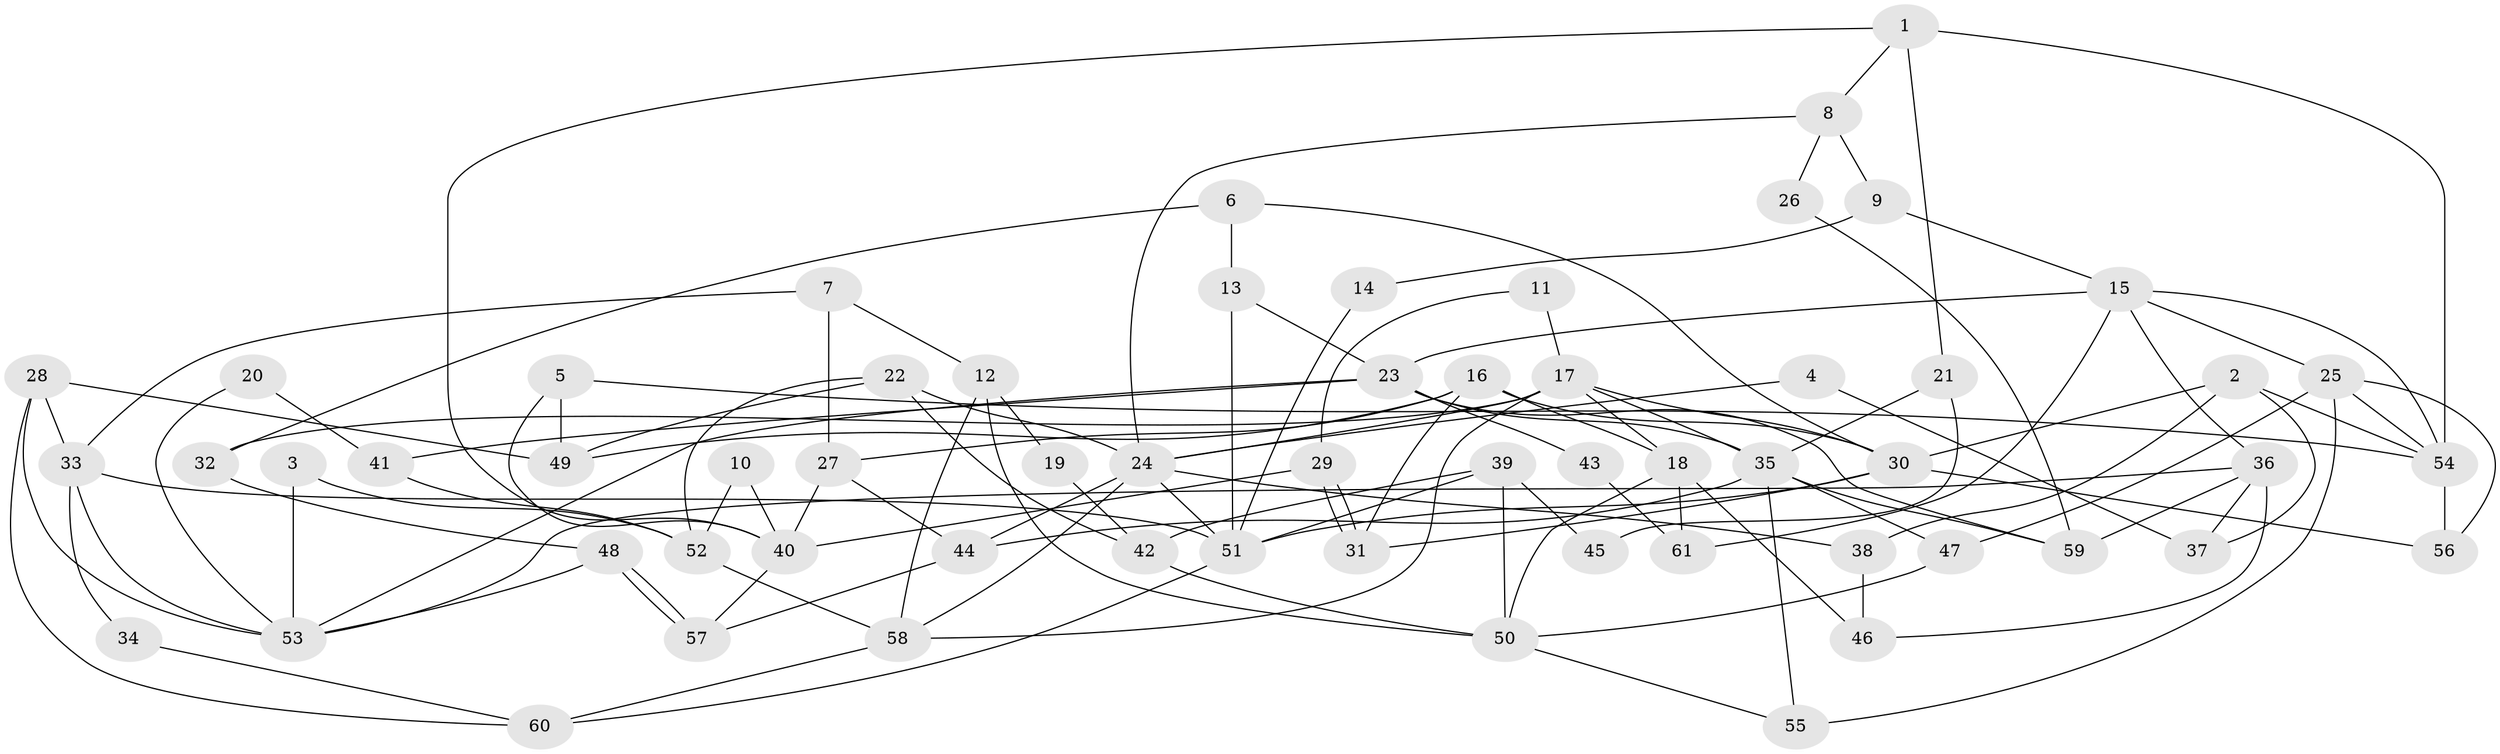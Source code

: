 // Generated by graph-tools (version 1.1) at 2025/51/03/09/25 04:51:55]
// undirected, 61 vertices, 122 edges
graph export_dot {
graph [start="1"]
  node [color=gray90,style=filled];
  1;
  2;
  3;
  4;
  5;
  6;
  7;
  8;
  9;
  10;
  11;
  12;
  13;
  14;
  15;
  16;
  17;
  18;
  19;
  20;
  21;
  22;
  23;
  24;
  25;
  26;
  27;
  28;
  29;
  30;
  31;
  32;
  33;
  34;
  35;
  36;
  37;
  38;
  39;
  40;
  41;
  42;
  43;
  44;
  45;
  46;
  47;
  48;
  49;
  50;
  51;
  52;
  53;
  54;
  55;
  56;
  57;
  58;
  59;
  60;
  61;
  1 -- 40;
  1 -- 54;
  1 -- 8;
  1 -- 21;
  2 -- 54;
  2 -- 30;
  2 -- 37;
  2 -- 38;
  3 -- 53;
  3 -- 52;
  4 -- 37;
  4 -- 24;
  5 -- 40;
  5 -- 54;
  5 -- 49;
  6 -- 32;
  6 -- 30;
  6 -- 13;
  7 -- 27;
  7 -- 33;
  7 -- 12;
  8 -- 24;
  8 -- 9;
  8 -- 26;
  9 -- 15;
  9 -- 14;
  10 -- 40;
  10 -- 52;
  11 -- 17;
  11 -- 29;
  12 -- 58;
  12 -- 19;
  12 -- 50;
  13 -- 23;
  13 -- 51;
  14 -- 51;
  15 -- 25;
  15 -- 36;
  15 -- 23;
  15 -- 54;
  15 -- 61;
  16 -- 31;
  16 -- 49;
  16 -- 18;
  16 -- 27;
  16 -- 30;
  17 -- 30;
  17 -- 18;
  17 -- 24;
  17 -- 32;
  17 -- 35;
  17 -- 58;
  18 -- 50;
  18 -- 46;
  18 -- 61;
  19 -- 42;
  20 -- 41;
  20 -- 53;
  21 -- 35;
  21 -- 45;
  22 -- 42;
  22 -- 24;
  22 -- 49;
  22 -- 52;
  23 -- 59;
  23 -- 35;
  23 -- 41;
  23 -- 43;
  23 -- 53;
  24 -- 51;
  24 -- 38;
  24 -- 44;
  24 -- 58;
  25 -- 56;
  25 -- 47;
  25 -- 54;
  25 -- 55;
  26 -- 59;
  27 -- 44;
  27 -- 40;
  28 -- 49;
  28 -- 53;
  28 -- 33;
  28 -- 60;
  29 -- 31;
  29 -- 31;
  29 -- 40;
  30 -- 51;
  30 -- 31;
  30 -- 56;
  32 -- 48;
  33 -- 51;
  33 -- 34;
  33 -- 53;
  34 -- 60;
  35 -- 44;
  35 -- 47;
  35 -- 55;
  35 -- 59;
  36 -- 46;
  36 -- 53;
  36 -- 37;
  36 -- 59;
  38 -- 46;
  39 -- 51;
  39 -- 50;
  39 -- 42;
  39 -- 45;
  40 -- 57;
  41 -- 52;
  42 -- 50;
  43 -- 61;
  44 -- 57;
  47 -- 50;
  48 -- 53;
  48 -- 57;
  48 -- 57;
  50 -- 55;
  51 -- 60;
  52 -- 58;
  54 -- 56;
  58 -- 60;
}
